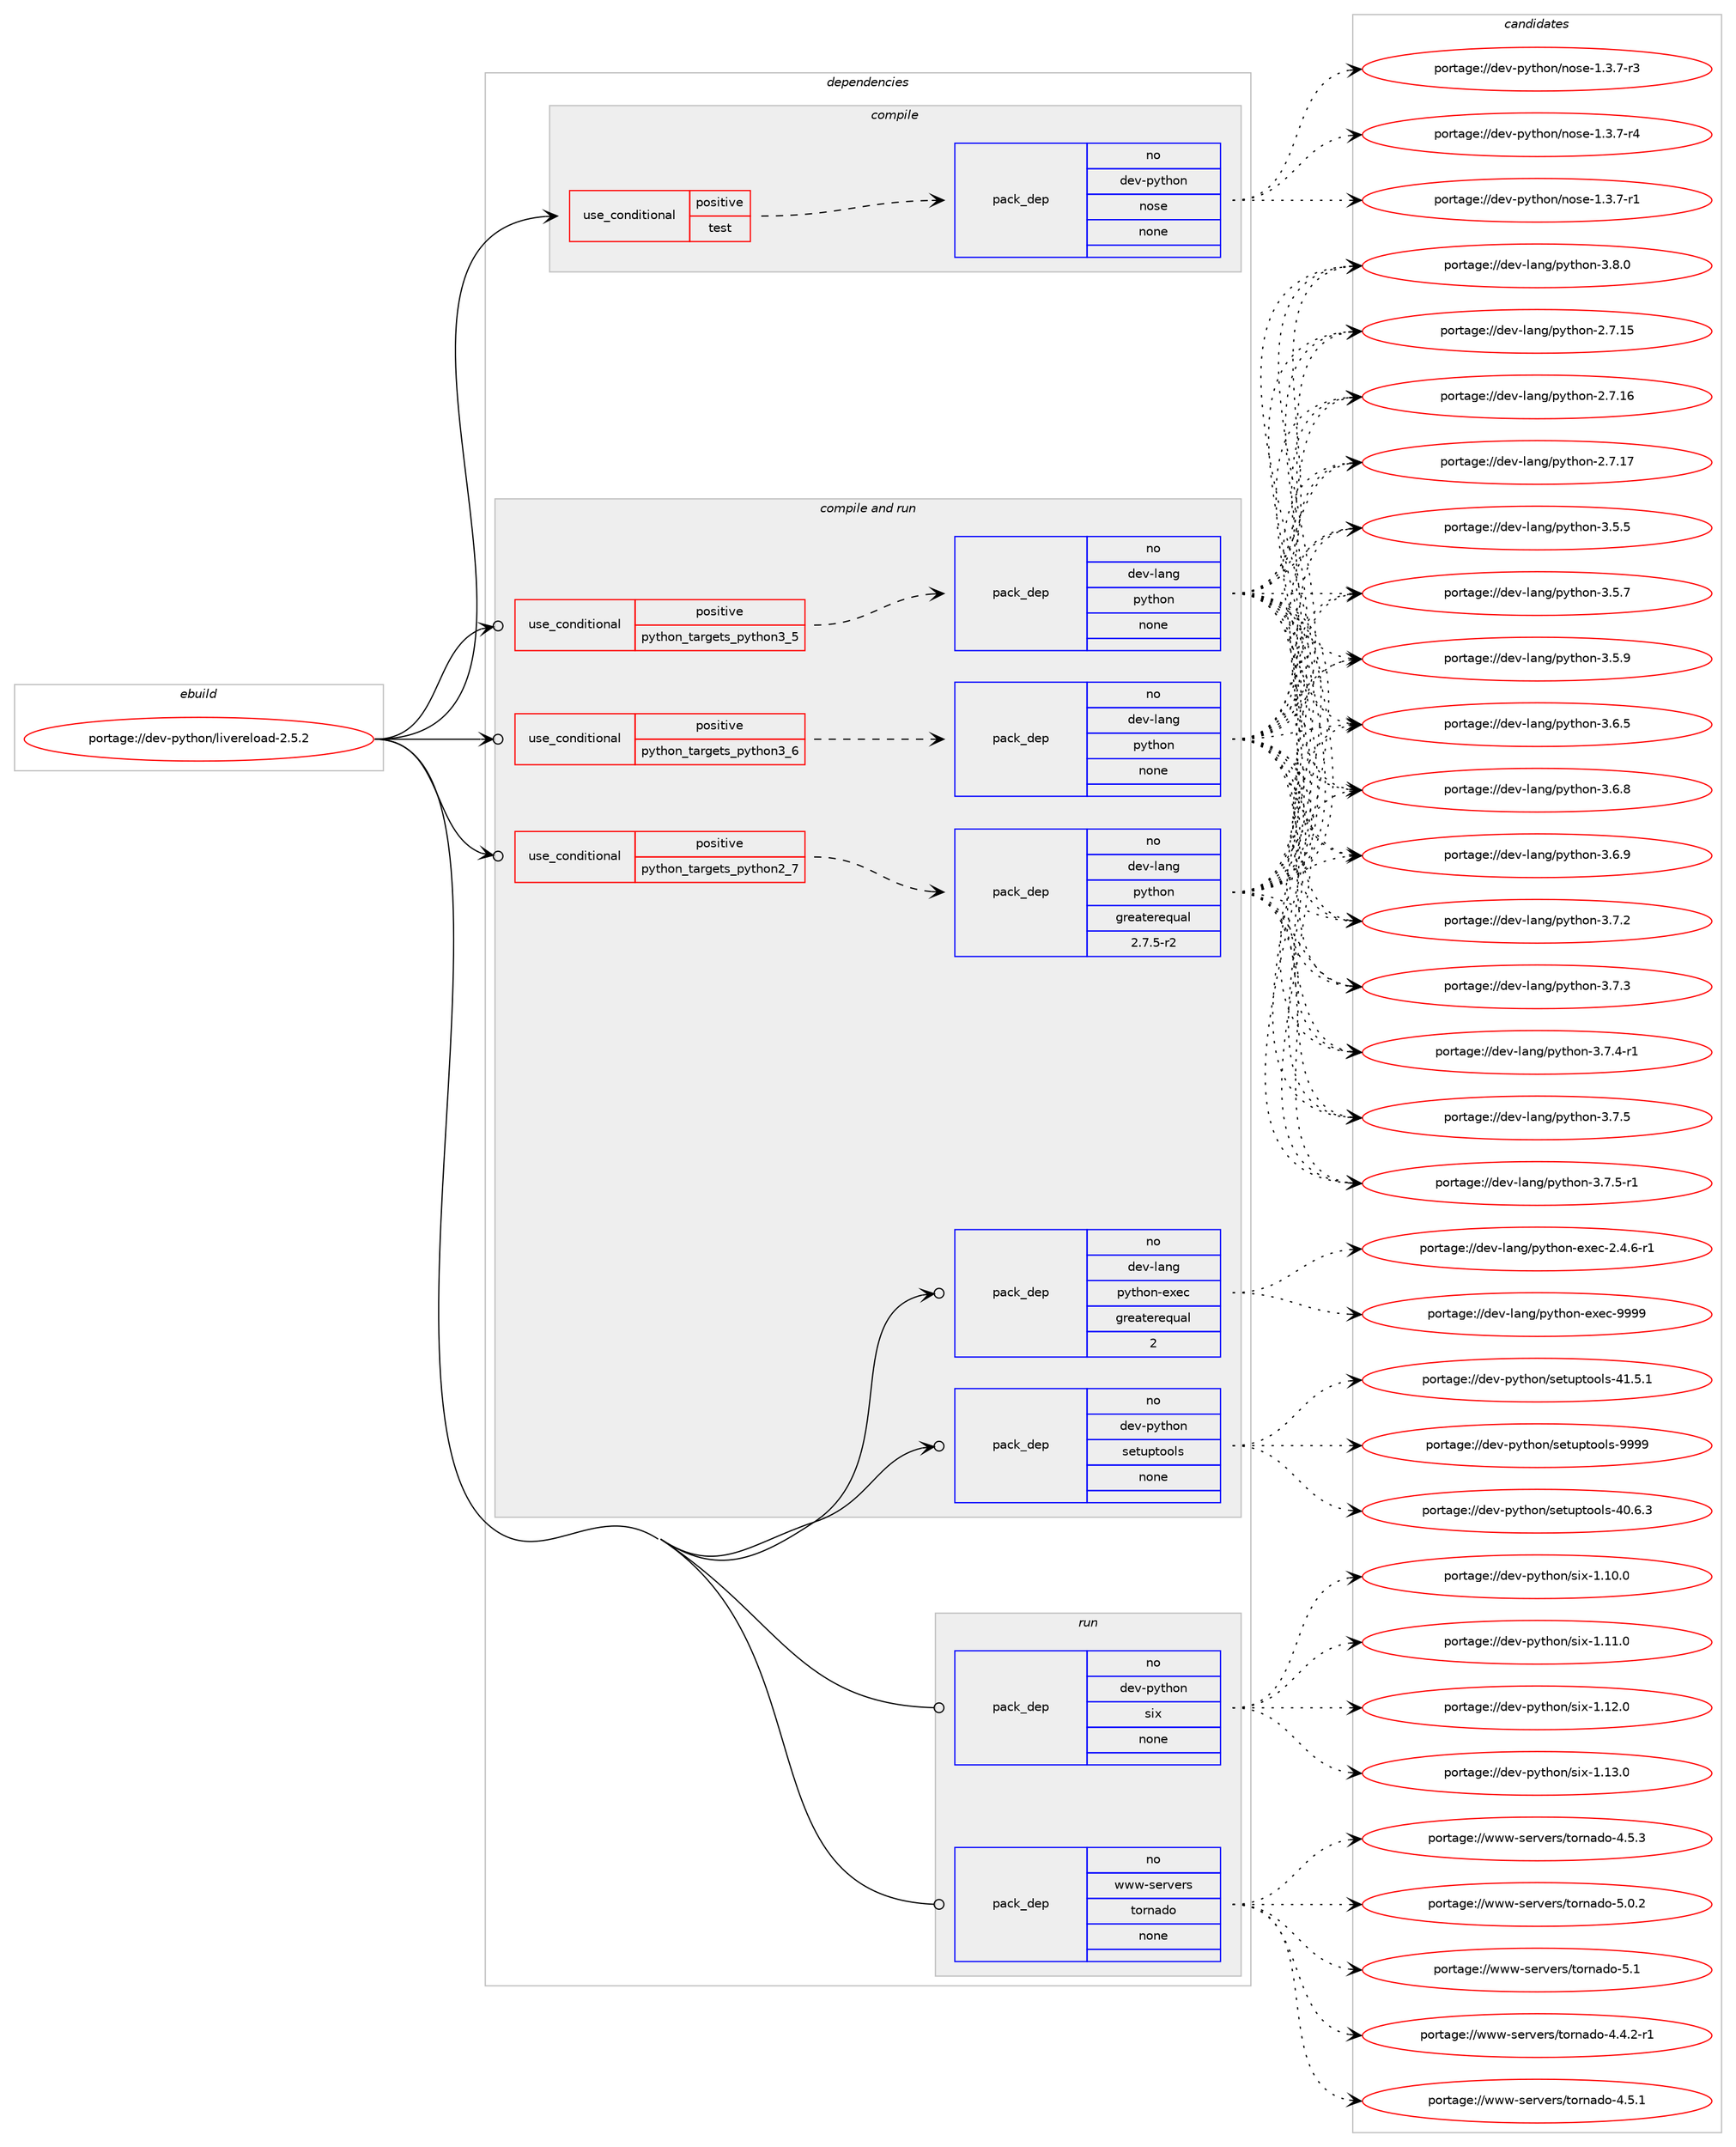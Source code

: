 digraph prolog {

# *************
# Graph options
# *************

newrank=true;
concentrate=true;
compound=true;
graph [rankdir=LR,fontname=Helvetica,fontsize=10,ranksep=1.5];#, ranksep=2.5, nodesep=0.2];
edge  [arrowhead=vee];
node  [fontname=Helvetica,fontsize=10];

# **********
# The ebuild
# **********

subgraph cluster_leftcol {
color=gray;
rank=same;
label=<<i>ebuild</i>>;
id [label="portage://dev-python/livereload-2.5.2", color=red, width=4, href="../dev-python/livereload-2.5.2.svg"];
}

# ****************
# The dependencies
# ****************

subgraph cluster_midcol {
color=gray;
label=<<i>dependencies</i>>;
subgraph cluster_compile {
fillcolor="#eeeeee";
style=filled;
label=<<i>compile</i>>;
subgraph cond31289 {
dependency148023 [label=<<TABLE BORDER="0" CELLBORDER="1" CELLSPACING="0" CELLPADDING="4"><TR><TD ROWSPAN="3" CELLPADDING="10">use_conditional</TD></TR><TR><TD>positive</TD></TR><TR><TD>test</TD></TR></TABLE>>, shape=none, color=red];
subgraph pack113409 {
dependency148024 [label=<<TABLE BORDER="0" CELLBORDER="1" CELLSPACING="0" CELLPADDING="4" WIDTH="220"><TR><TD ROWSPAN="6" CELLPADDING="30">pack_dep</TD></TR><TR><TD WIDTH="110">no</TD></TR><TR><TD>dev-python</TD></TR><TR><TD>nose</TD></TR><TR><TD>none</TD></TR><TR><TD></TD></TR></TABLE>>, shape=none, color=blue];
}
dependency148023:e -> dependency148024:w [weight=20,style="dashed",arrowhead="vee"];
}
id:e -> dependency148023:w [weight=20,style="solid",arrowhead="vee"];
}
subgraph cluster_compileandrun {
fillcolor="#eeeeee";
style=filled;
label=<<i>compile and run</i>>;
subgraph cond31290 {
dependency148025 [label=<<TABLE BORDER="0" CELLBORDER="1" CELLSPACING="0" CELLPADDING="4"><TR><TD ROWSPAN="3" CELLPADDING="10">use_conditional</TD></TR><TR><TD>positive</TD></TR><TR><TD>python_targets_python2_7</TD></TR></TABLE>>, shape=none, color=red];
subgraph pack113410 {
dependency148026 [label=<<TABLE BORDER="0" CELLBORDER="1" CELLSPACING="0" CELLPADDING="4" WIDTH="220"><TR><TD ROWSPAN="6" CELLPADDING="30">pack_dep</TD></TR><TR><TD WIDTH="110">no</TD></TR><TR><TD>dev-lang</TD></TR><TR><TD>python</TD></TR><TR><TD>greaterequal</TD></TR><TR><TD>2.7.5-r2</TD></TR></TABLE>>, shape=none, color=blue];
}
dependency148025:e -> dependency148026:w [weight=20,style="dashed",arrowhead="vee"];
}
id:e -> dependency148025:w [weight=20,style="solid",arrowhead="odotvee"];
subgraph cond31291 {
dependency148027 [label=<<TABLE BORDER="0" CELLBORDER="1" CELLSPACING="0" CELLPADDING="4"><TR><TD ROWSPAN="3" CELLPADDING="10">use_conditional</TD></TR><TR><TD>positive</TD></TR><TR><TD>python_targets_python3_5</TD></TR></TABLE>>, shape=none, color=red];
subgraph pack113411 {
dependency148028 [label=<<TABLE BORDER="0" CELLBORDER="1" CELLSPACING="0" CELLPADDING="4" WIDTH="220"><TR><TD ROWSPAN="6" CELLPADDING="30">pack_dep</TD></TR><TR><TD WIDTH="110">no</TD></TR><TR><TD>dev-lang</TD></TR><TR><TD>python</TD></TR><TR><TD>none</TD></TR><TR><TD></TD></TR></TABLE>>, shape=none, color=blue];
}
dependency148027:e -> dependency148028:w [weight=20,style="dashed",arrowhead="vee"];
}
id:e -> dependency148027:w [weight=20,style="solid",arrowhead="odotvee"];
subgraph cond31292 {
dependency148029 [label=<<TABLE BORDER="0" CELLBORDER="1" CELLSPACING="0" CELLPADDING="4"><TR><TD ROWSPAN="3" CELLPADDING="10">use_conditional</TD></TR><TR><TD>positive</TD></TR><TR><TD>python_targets_python3_6</TD></TR></TABLE>>, shape=none, color=red];
subgraph pack113412 {
dependency148030 [label=<<TABLE BORDER="0" CELLBORDER="1" CELLSPACING="0" CELLPADDING="4" WIDTH="220"><TR><TD ROWSPAN="6" CELLPADDING="30">pack_dep</TD></TR><TR><TD WIDTH="110">no</TD></TR><TR><TD>dev-lang</TD></TR><TR><TD>python</TD></TR><TR><TD>none</TD></TR><TR><TD></TD></TR></TABLE>>, shape=none, color=blue];
}
dependency148029:e -> dependency148030:w [weight=20,style="dashed",arrowhead="vee"];
}
id:e -> dependency148029:w [weight=20,style="solid",arrowhead="odotvee"];
subgraph pack113413 {
dependency148031 [label=<<TABLE BORDER="0" CELLBORDER="1" CELLSPACING="0" CELLPADDING="4" WIDTH="220"><TR><TD ROWSPAN="6" CELLPADDING="30">pack_dep</TD></TR><TR><TD WIDTH="110">no</TD></TR><TR><TD>dev-lang</TD></TR><TR><TD>python-exec</TD></TR><TR><TD>greaterequal</TD></TR><TR><TD>2</TD></TR></TABLE>>, shape=none, color=blue];
}
id:e -> dependency148031:w [weight=20,style="solid",arrowhead="odotvee"];
subgraph pack113414 {
dependency148032 [label=<<TABLE BORDER="0" CELLBORDER="1" CELLSPACING="0" CELLPADDING="4" WIDTH="220"><TR><TD ROWSPAN="6" CELLPADDING="30">pack_dep</TD></TR><TR><TD WIDTH="110">no</TD></TR><TR><TD>dev-python</TD></TR><TR><TD>setuptools</TD></TR><TR><TD>none</TD></TR><TR><TD></TD></TR></TABLE>>, shape=none, color=blue];
}
id:e -> dependency148032:w [weight=20,style="solid",arrowhead="odotvee"];
}
subgraph cluster_run {
fillcolor="#eeeeee";
style=filled;
label=<<i>run</i>>;
subgraph pack113415 {
dependency148033 [label=<<TABLE BORDER="0" CELLBORDER="1" CELLSPACING="0" CELLPADDING="4" WIDTH="220"><TR><TD ROWSPAN="6" CELLPADDING="30">pack_dep</TD></TR><TR><TD WIDTH="110">no</TD></TR><TR><TD>dev-python</TD></TR><TR><TD>six</TD></TR><TR><TD>none</TD></TR><TR><TD></TD></TR></TABLE>>, shape=none, color=blue];
}
id:e -> dependency148033:w [weight=20,style="solid",arrowhead="odot"];
subgraph pack113416 {
dependency148034 [label=<<TABLE BORDER="0" CELLBORDER="1" CELLSPACING="0" CELLPADDING="4" WIDTH="220"><TR><TD ROWSPAN="6" CELLPADDING="30">pack_dep</TD></TR><TR><TD WIDTH="110">no</TD></TR><TR><TD>www-servers</TD></TR><TR><TD>tornado</TD></TR><TR><TD>none</TD></TR><TR><TD></TD></TR></TABLE>>, shape=none, color=blue];
}
id:e -> dependency148034:w [weight=20,style="solid",arrowhead="odot"];
}
}

# **************
# The candidates
# **************

subgraph cluster_choices {
rank=same;
color=gray;
label=<<i>candidates</i>>;

subgraph choice113409 {
color=black;
nodesep=1;
choiceportage10010111845112121116104111110471101111151014549465146554511449 [label="portage://dev-python/nose-1.3.7-r1", color=red, width=4,href="../dev-python/nose-1.3.7-r1.svg"];
choiceportage10010111845112121116104111110471101111151014549465146554511451 [label="portage://dev-python/nose-1.3.7-r3", color=red, width=4,href="../dev-python/nose-1.3.7-r3.svg"];
choiceportage10010111845112121116104111110471101111151014549465146554511452 [label="portage://dev-python/nose-1.3.7-r4", color=red, width=4,href="../dev-python/nose-1.3.7-r4.svg"];
dependency148024:e -> choiceportage10010111845112121116104111110471101111151014549465146554511449:w [style=dotted,weight="100"];
dependency148024:e -> choiceportage10010111845112121116104111110471101111151014549465146554511451:w [style=dotted,weight="100"];
dependency148024:e -> choiceportage10010111845112121116104111110471101111151014549465146554511452:w [style=dotted,weight="100"];
}
subgraph choice113410 {
color=black;
nodesep=1;
choiceportage10010111845108971101034711212111610411111045504655464953 [label="portage://dev-lang/python-2.7.15", color=red, width=4,href="../dev-lang/python-2.7.15.svg"];
choiceportage10010111845108971101034711212111610411111045504655464954 [label="portage://dev-lang/python-2.7.16", color=red, width=4,href="../dev-lang/python-2.7.16.svg"];
choiceportage10010111845108971101034711212111610411111045504655464955 [label="portage://dev-lang/python-2.7.17", color=red, width=4,href="../dev-lang/python-2.7.17.svg"];
choiceportage100101118451089711010347112121116104111110455146534653 [label="portage://dev-lang/python-3.5.5", color=red, width=4,href="../dev-lang/python-3.5.5.svg"];
choiceportage100101118451089711010347112121116104111110455146534655 [label="portage://dev-lang/python-3.5.7", color=red, width=4,href="../dev-lang/python-3.5.7.svg"];
choiceportage100101118451089711010347112121116104111110455146534657 [label="portage://dev-lang/python-3.5.9", color=red, width=4,href="../dev-lang/python-3.5.9.svg"];
choiceportage100101118451089711010347112121116104111110455146544653 [label="portage://dev-lang/python-3.6.5", color=red, width=4,href="../dev-lang/python-3.6.5.svg"];
choiceportage100101118451089711010347112121116104111110455146544656 [label="portage://dev-lang/python-3.6.8", color=red, width=4,href="../dev-lang/python-3.6.8.svg"];
choiceportage100101118451089711010347112121116104111110455146544657 [label="portage://dev-lang/python-3.6.9", color=red, width=4,href="../dev-lang/python-3.6.9.svg"];
choiceportage100101118451089711010347112121116104111110455146554650 [label="portage://dev-lang/python-3.7.2", color=red, width=4,href="../dev-lang/python-3.7.2.svg"];
choiceportage100101118451089711010347112121116104111110455146554651 [label="portage://dev-lang/python-3.7.3", color=red, width=4,href="../dev-lang/python-3.7.3.svg"];
choiceportage1001011184510897110103471121211161041111104551465546524511449 [label="portage://dev-lang/python-3.7.4-r1", color=red, width=4,href="../dev-lang/python-3.7.4-r1.svg"];
choiceportage100101118451089711010347112121116104111110455146554653 [label="portage://dev-lang/python-3.7.5", color=red, width=4,href="../dev-lang/python-3.7.5.svg"];
choiceportage1001011184510897110103471121211161041111104551465546534511449 [label="portage://dev-lang/python-3.7.5-r1", color=red, width=4,href="../dev-lang/python-3.7.5-r1.svg"];
choiceportage100101118451089711010347112121116104111110455146564648 [label="portage://dev-lang/python-3.8.0", color=red, width=4,href="../dev-lang/python-3.8.0.svg"];
dependency148026:e -> choiceportage10010111845108971101034711212111610411111045504655464953:w [style=dotted,weight="100"];
dependency148026:e -> choiceportage10010111845108971101034711212111610411111045504655464954:w [style=dotted,weight="100"];
dependency148026:e -> choiceportage10010111845108971101034711212111610411111045504655464955:w [style=dotted,weight="100"];
dependency148026:e -> choiceportage100101118451089711010347112121116104111110455146534653:w [style=dotted,weight="100"];
dependency148026:e -> choiceportage100101118451089711010347112121116104111110455146534655:w [style=dotted,weight="100"];
dependency148026:e -> choiceportage100101118451089711010347112121116104111110455146534657:w [style=dotted,weight="100"];
dependency148026:e -> choiceportage100101118451089711010347112121116104111110455146544653:w [style=dotted,weight="100"];
dependency148026:e -> choiceportage100101118451089711010347112121116104111110455146544656:w [style=dotted,weight="100"];
dependency148026:e -> choiceportage100101118451089711010347112121116104111110455146544657:w [style=dotted,weight="100"];
dependency148026:e -> choiceportage100101118451089711010347112121116104111110455146554650:w [style=dotted,weight="100"];
dependency148026:e -> choiceportage100101118451089711010347112121116104111110455146554651:w [style=dotted,weight="100"];
dependency148026:e -> choiceportage1001011184510897110103471121211161041111104551465546524511449:w [style=dotted,weight="100"];
dependency148026:e -> choiceportage100101118451089711010347112121116104111110455146554653:w [style=dotted,weight="100"];
dependency148026:e -> choiceportage1001011184510897110103471121211161041111104551465546534511449:w [style=dotted,weight="100"];
dependency148026:e -> choiceportage100101118451089711010347112121116104111110455146564648:w [style=dotted,weight="100"];
}
subgraph choice113411 {
color=black;
nodesep=1;
choiceportage10010111845108971101034711212111610411111045504655464953 [label="portage://dev-lang/python-2.7.15", color=red, width=4,href="../dev-lang/python-2.7.15.svg"];
choiceportage10010111845108971101034711212111610411111045504655464954 [label="portage://dev-lang/python-2.7.16", color=red, width=4,href="../dev-lang/python-2.7.16.svg"];
choiceportage10010111845108971101034711212111610411111045504655464955 [label="portage://dev-lang/python-2.7.17", color=red, width=4,href="../dev-lang/python-2.7.17.svg"];
choiceportage100101118451089711010347112121116104111110455146534653 [label="portage://dev-lang/python-3.5.5", color=red, width=4,href="../dev-lang/python-3.5.5.svg"];
choiceportage100101118451089711010347112121116104111110455146534655 [label="portage://dev-lang/python-3.5.7", color=red, width=4,href="../dev-lang/python-3.5.7.svg"];
choiceportage100101118451089711010347112121116104111110455146534657 [label="portage://dev-lang/python-3.5.9", color=red, width=4,href="../dev-lang/python-3.5.9.svg"];
choiceportage100101118451089711010347112121116104111110455146544653 [label="portage://dev-lang/python-3.6.5", color=red, width=4,href="../dev-lang/python-3.6.5.svg"];
choiceportage100101118451089711010347112121116104111110455146544656 [label="portage://dev-lang/python-3.6.8", color=red, width=4,href="../dev-lang/python-3.6.8.svg"];
choiceportage100101118451089711010347112121116104111110455146544657 [label="portage://dev-lang/python-3.6.9", color=red, width=4,href="../dev-lang/python-3.6.9.svg"];
choiceportage100101118451089711010347112121116104111110455146554650 [label="portage://dev-lang/python-3.7.2", color=red, width=4,href="../dev-lang/python-3.7.2.svg"];
choiceportage100101118451089711010347112121116104111110455146554651 [label="portage://dev-lang/python-3.7.3", color=red, width=4,href="../dev-lang/python-3.7.3.svg"];
choiceportage1001011184510897110103471121211161041111104551465546524511449 [label="portage://dev-lang/python-3.7.4-r1", color=red, width=4,href="../dev-lang/python-3.7.4-r1.svg"];
choiceportage100101118451089711010347112121116104111110455146554653 [label="portage://dev-lang/python-3.7.5", color=red, width=4,href="../dev-lang/python-3.7.5.svg"];
choiceportage1001011184510897110103471121211161041111104551465546534511449 [label="portage://dev-lang/python-3.7.5-r1", color=red, width=4,href="../dev-lang/python-3.7.5-r1.svg"];
choiceportage100101118451089711010347112121116104111110455146564648 [label="portage://dev-lang/python-3.8.0", color=red, width=4,href="../dev-lang/python-3.8.0.svg"];
dependency148028:e -> choiceportage10010111845108971101034711212111610411111045504655464953:w [style=dotted,weight="100"];
dependency148028:e -> choiceportage10010111845108971101034711212111610411111045504655464954:w [style=dotted,weight="100"];
dependency148028:e -> choiceportage10010111845108971101034711212111610411111045504655464955:w [style=dotted,weight="100"];
dependency148028:e -> choiceportage100101118451089711010347112121116104111110455146534653:w [style=dotted,weight="100"];
dependency148028:e -> choiceportage100101118451089711010347112121116104111110455146534655:w [style=dotted,weight="100"];
dependency148028:e -> choiceportage100101118451089711010347112121116104111110455146534657:w [style=dotted,weight="100"];
dependency148028:e -> choiceportage100101118451089711010347112121116104111110455146544653:w [style=dotted,weight="100"];
dependency148028:e -> choiceportage100101118451089711010347112121116104111110455146544656:w [style=dotted,weight="100"];
dependency148028:e -> choiceportage100101118451089711010347112121116104111110455146544657:w [style=dotted,weight="100"];
dependency148028:e -> choiceportage100101118451089711010347112121116104111110455146554650:w [style=dotted,weight="100"];
dependency148028:e -> choiceportage100101118451089711010347112121116104111110455146554651:w [style=dotted,weight="100"];
dependency148028:e -> choiceportage1001011184510897110103471121211161041111104551465546524511449:w [style=dotted,weight="100"];
dependency148028:e -> choiceportage100101118451089711010347112121116104111110455146554653:w [style=dotted,weight="100"];
dependency148028:e -> choiceportage1001011184510897110103471121211161041111104551465546534511449:w [style=dotted,weight="100"];
dependency148028:e -> choiceportage100101118451089711010347112121116104111110455146564648:w [style=dotted,weight="100"];
}
subgraph choice113412 {
color=black;
nodesep=1;
choiceportage10010111845108971101034711212111610411111045504655464953 [label="portage://dev-lang/python-2.7.15", color=red, width=4,href="../dev-lang/python-2.7.15.svg"];
choiceportage10010111845108971101034711212111610411111045504655464954 [label="portage://dev-lang/python-2.7.16", color=red, width=4,href="../dev-lang/python-2.7.16.svg"];
choiceportage10010111845108971101034711212111610411111045504655464955 [label="portage://dev-lang/python-2.7.17", color=red, width=4,href="../dev-lang/python-2.7.17.svg"];
choiceportage100101118451089711010347112121116104111110455146534653 [label="portage://dev-lang/python-3.5.5", color=red, width=4,href="../dev-lang/python-3.5.5.svg"];
choiceportage100101118451089711010347112121116104111110455146534655 [label="portage://dev-lang/python-3.5.7", color=red, width=4,href="../dev-lang/python-3.5.7.svg"];
choiceportage100101118451089711010347112121116104111110455146534657 [label="portage://dev-lang/python-3.5.9", color=red, width=4,href="../dev-lang/python-3.5.9.svg"];
choiceportage100101118451089711010347112121116104111110455146544653 [label="portage://dev-lang/python-3.6.5", color=red, width=4,href="../dev-lang/python-3.6.5.svg"];
choiceportage100101118451089711010347112121116104111110455146544656 [label="portage://dev-lang/python-3.6.8", color=red, width=4,href="../dev-lang/python-3.6.8.svg"];
choiceportage100101118451089711010347112121116104111110455146544657 [label="portage://dev-lang/python-3.6.9", color=red, width=4,href="../dev-lang/python-3.6.9.svg"];
choiceportage100101118451089711010347112121116104111110455146554650 [label="portage://dev-lang/python-3.7.2", color=red, width=4,href="../dev-lang/python-3.7.2.svg"];
choiceportage100101118451089711010347112121116104111110455146554651 [label="portage://dev-lang/python-3.7.3", color=red, width=4,href="../dev-lang/python-3.7.3.svg"];
choiceportage1001011184510897110103471121211161041111104551465546524511449 [label="portage://dev-lang/python-3.7.4-r1", color=red, width=4,href="../dev-lang/python-3.7.4-r1.svg"];
choiceportage100101118451089711010347112121116104111110455146554653 [label="portage://dev-lang/python-3.7.5", color=red, width=4,href="../dev-lang/python-3.7.5.svg"];
choiceportage1001011184510897110103471121211161041111104551465546534511449 [label="portage://dev-lang/python-3.7.5-r1", color=red, width=4,href="../dev-lang/python-3.7.5-r1.svg"];
choiceportage100101118451089711010347112121116104111110455146564648 [label="portage://dev-lang/python-3.8.0", color=red, width=4,href="../dev-lang/python-3.8.0.svg"];
dependency148030:e -> choiceportage10010111845108971101034711212111610411111045504655464953:w [style=dotted,weight="100"];
dependency148030:e -> choiceportage10010111845108971101034711212111610411111045504655464954:w [style=dotted,weight="100"];
dependency148030:e -> choiceportage10010111845108971101034711212111610411111045504655464955:w [style=dotted,weight="100"];
dependency148030:e -> choiceportage100101118451089711010347112121116104111110455146534653:w [style=dotted,weight="100"];
dependency148030:e -> choiceportage100101118451089711010347112121116104111110455146534655:w [style=dotted,weight="100"];
dependency148030:e -> choiceportage100101118451089711010347112121116104111110455146534657:w [style=dotted,weight="100"];
dependency148030:e -> choiceportage100101118451089711010347112121116104111110455146544653:w [style=dotted,weight="100"];
dependency148030:e -> choiceportage100101118451089711010347112121116104111110455146544656:w [style=dotted,weight="100"];
dependency148030:e -> choiceportage100101118451089711010347112121116104111110455146544657:w [style=dotted,weight="100"];
dependency148030:e -> choiceportage100101118451089711010347112121116104111110455146554650:w [style=dotted,weight="100"];
dependency148030:e -> choiceportage100101118451089711010347112121116104111110455146554651:w [style=dotted,weight="100"];
dependency148030:e -> choiceportage1001011184510897110103471121211161041111104551465546524511449:w [style=dotted,weight="100"];
dependency148030:e -> choiceportage100101118451089711010347112121116104111110455146554653:w [style=dotted,weight="100"];
dependency148030:e -> choiceportage1001011184510897110103471121211161041111104551465546534511449:w [style=dotted,weight="100"];
dependency148030:e -> choiceportage100101118451089711010347112121116104111110455146564648:w [style=dotted,weight="100"];
}
subgraph choice113413 {
color=black;
nodesep=1;
choiceportage10010111845108971101034711212111610411111045101120101994550465246544511449 [label="portage://dev-lang/python-exec-2.4.6-r1", color=red, width=4,href="../dev-lang/python-exec-2.4.6-r1.svg"];
choiceportage10010111845108971101034711212111610411111045101120101994557575757 [label="portage://dev-lang/python-exec-9999", color=red, width=4,href="../dev-lang/python-exec-9999.svg"];
dependency148031:e -> choiceportage10010111845108971101034711212111610411111045101120101994550465246544511449:w [style=dotted,weight="100"];
dependency148031:e -> choiceportage10010111845108971101034711212111610411111045101120101994557575757:w [style=dotted,weight="100"];
}
subgraph choice113414 {
color=black;
nodesep=1;
choiceportage100101118451121211161041111104711510111611711211611111110811545524846544651 [label="portage://dev-python/setuptools-40.6.3", color=red, width=4,href="../dev-python/setuptools-40.6.3.svg"];
choiceportage100101118451121211161041111104711510111611711211611111110811545524946534649 [label="portage://dev-python/setuptools-41.5.1", color=red, width=4,href="../dev-python/setuptools-41.5.1.svg"];
choiceportage10010111845112121116104111110471151011161171121161111111081154557575757 [label="portage://dev-python/setuptools-9999", color=red, width=4,href="../dev-python/setuptools-9999.svg"];
dependency148032:e -> choiceportage100101118451121211161041111104711510111611711211611111110811545524846544651:w [style=dotted,weight="100"];
dependency148032:e -> choiceportage100101118451121211161041111104711510111611711211611111110811545524946534649:w [style=dotted,weight="100"];
dependency148032:e -> choiceportage10010111845112121116104111110471151011161171121161111111081154557575757:w [style=dotted,weight="100"];
}
subgraph choice113415 {
color=black;
nodesep=1;
choiceportage100101118451121211161041111104711510512045494649484648 [label="portage://dev-python/six-1.10.0", color=red, width=4,href="../dev-python/six-1.10.0.svg"];
choiceportage100101118451121211161041111104711510512045494649494648 [label="portage://dev-python/six-1.11.0", color=red, width=4,href="../dev-python/six-1.11.0.svg"];
choiceportage100101118451121211161041111104711510512045494649504648 [label="portage://dev-python/six-1.12.0", color=red, width=4,href="../dev-python/six-1.12.0.svg"];
choiceportage100101118451121211161041111104711510512045494649514648 [label="portage://dev-python/six-1.13.0", color=red, width=4,href="../dev-python/six-1.13.0.svg"];
dependency148033:e -> choiceportage100101118451121211161041111104711510512045494649484648:w [style=dotted,weight="100"];
dependency148033:e -> choiceportage100101118451121211161041111104711510512045494649494648:w [style=dotted,weight="100"];
dependency148033:e -> choiceportage100101118451121211161041111104711510512045494649504648:w [style=dotted,weight="100"];
dependency148033:e -> choiceportage100101118451121211161041111104711510512045494649514648:w [style=dotted,weight="100"];
}
subgraph choice113416 {
color=black;
nodesep=1;
choiceportage1191191194511510111411810111411547116111114110971001114552465246504511449 [label="portage://www-servers/tornado-4.4.2-r1", color=red, width=4,href="../www-servers/tornado-4.4.2-r1.svg"];
choiceportage119119119451151011141181011141154711611111411097100111455246534649 [label="portage://www-servers/tornado-4.5.1", color=red, width=4,href="../www-servers/tornado-4.5.1.svg"];
choiceportage119119119451151011141181011141154711611111411097100111455246534651 [label="portage://www-servers/tornado-4.5.3", color=red, width=4,href="../www-servers/tornado-4.5.3.svg"];
choiceportage119119119451151011141181011141154711611111411097100111455346484650 [label="portage://www-servers/tornado-5.0.2", color=red, width=4,href="../www-servers/tornado-5.0.2.svg"];
choiceportage11911911945115101114118101114115471161111141109710011145534649 [label="portage://www-servers/tornado-5.1", color=red, width=4,href="../www-servers/tornado-5.1.svg"];
dependency148034:e -> choiceportage1191191194511510111411810111411547116111114110971001114552465246504511449:w [style=dotted,weight="100"];
dependency148034:e -> choiceportage119119119451151011141181011141154711611111411097100111455246534649:w [style=dotted,weight="100"];
dependency148034:e -> choiceportage119119119451151011141181011141154711611111411097100111455246534651:w [style=dotted,weight="100"];
dependency148034:e -> choiceportage119119119451151011141181011141154711611111411097100111455346484650:w [style=dotted,weight="100"];
dependency148034:e -> choiceportage11911911945115101114118101114115471161111141109710011145534649:w [style=dotted,weight="100"];
}
}

}
